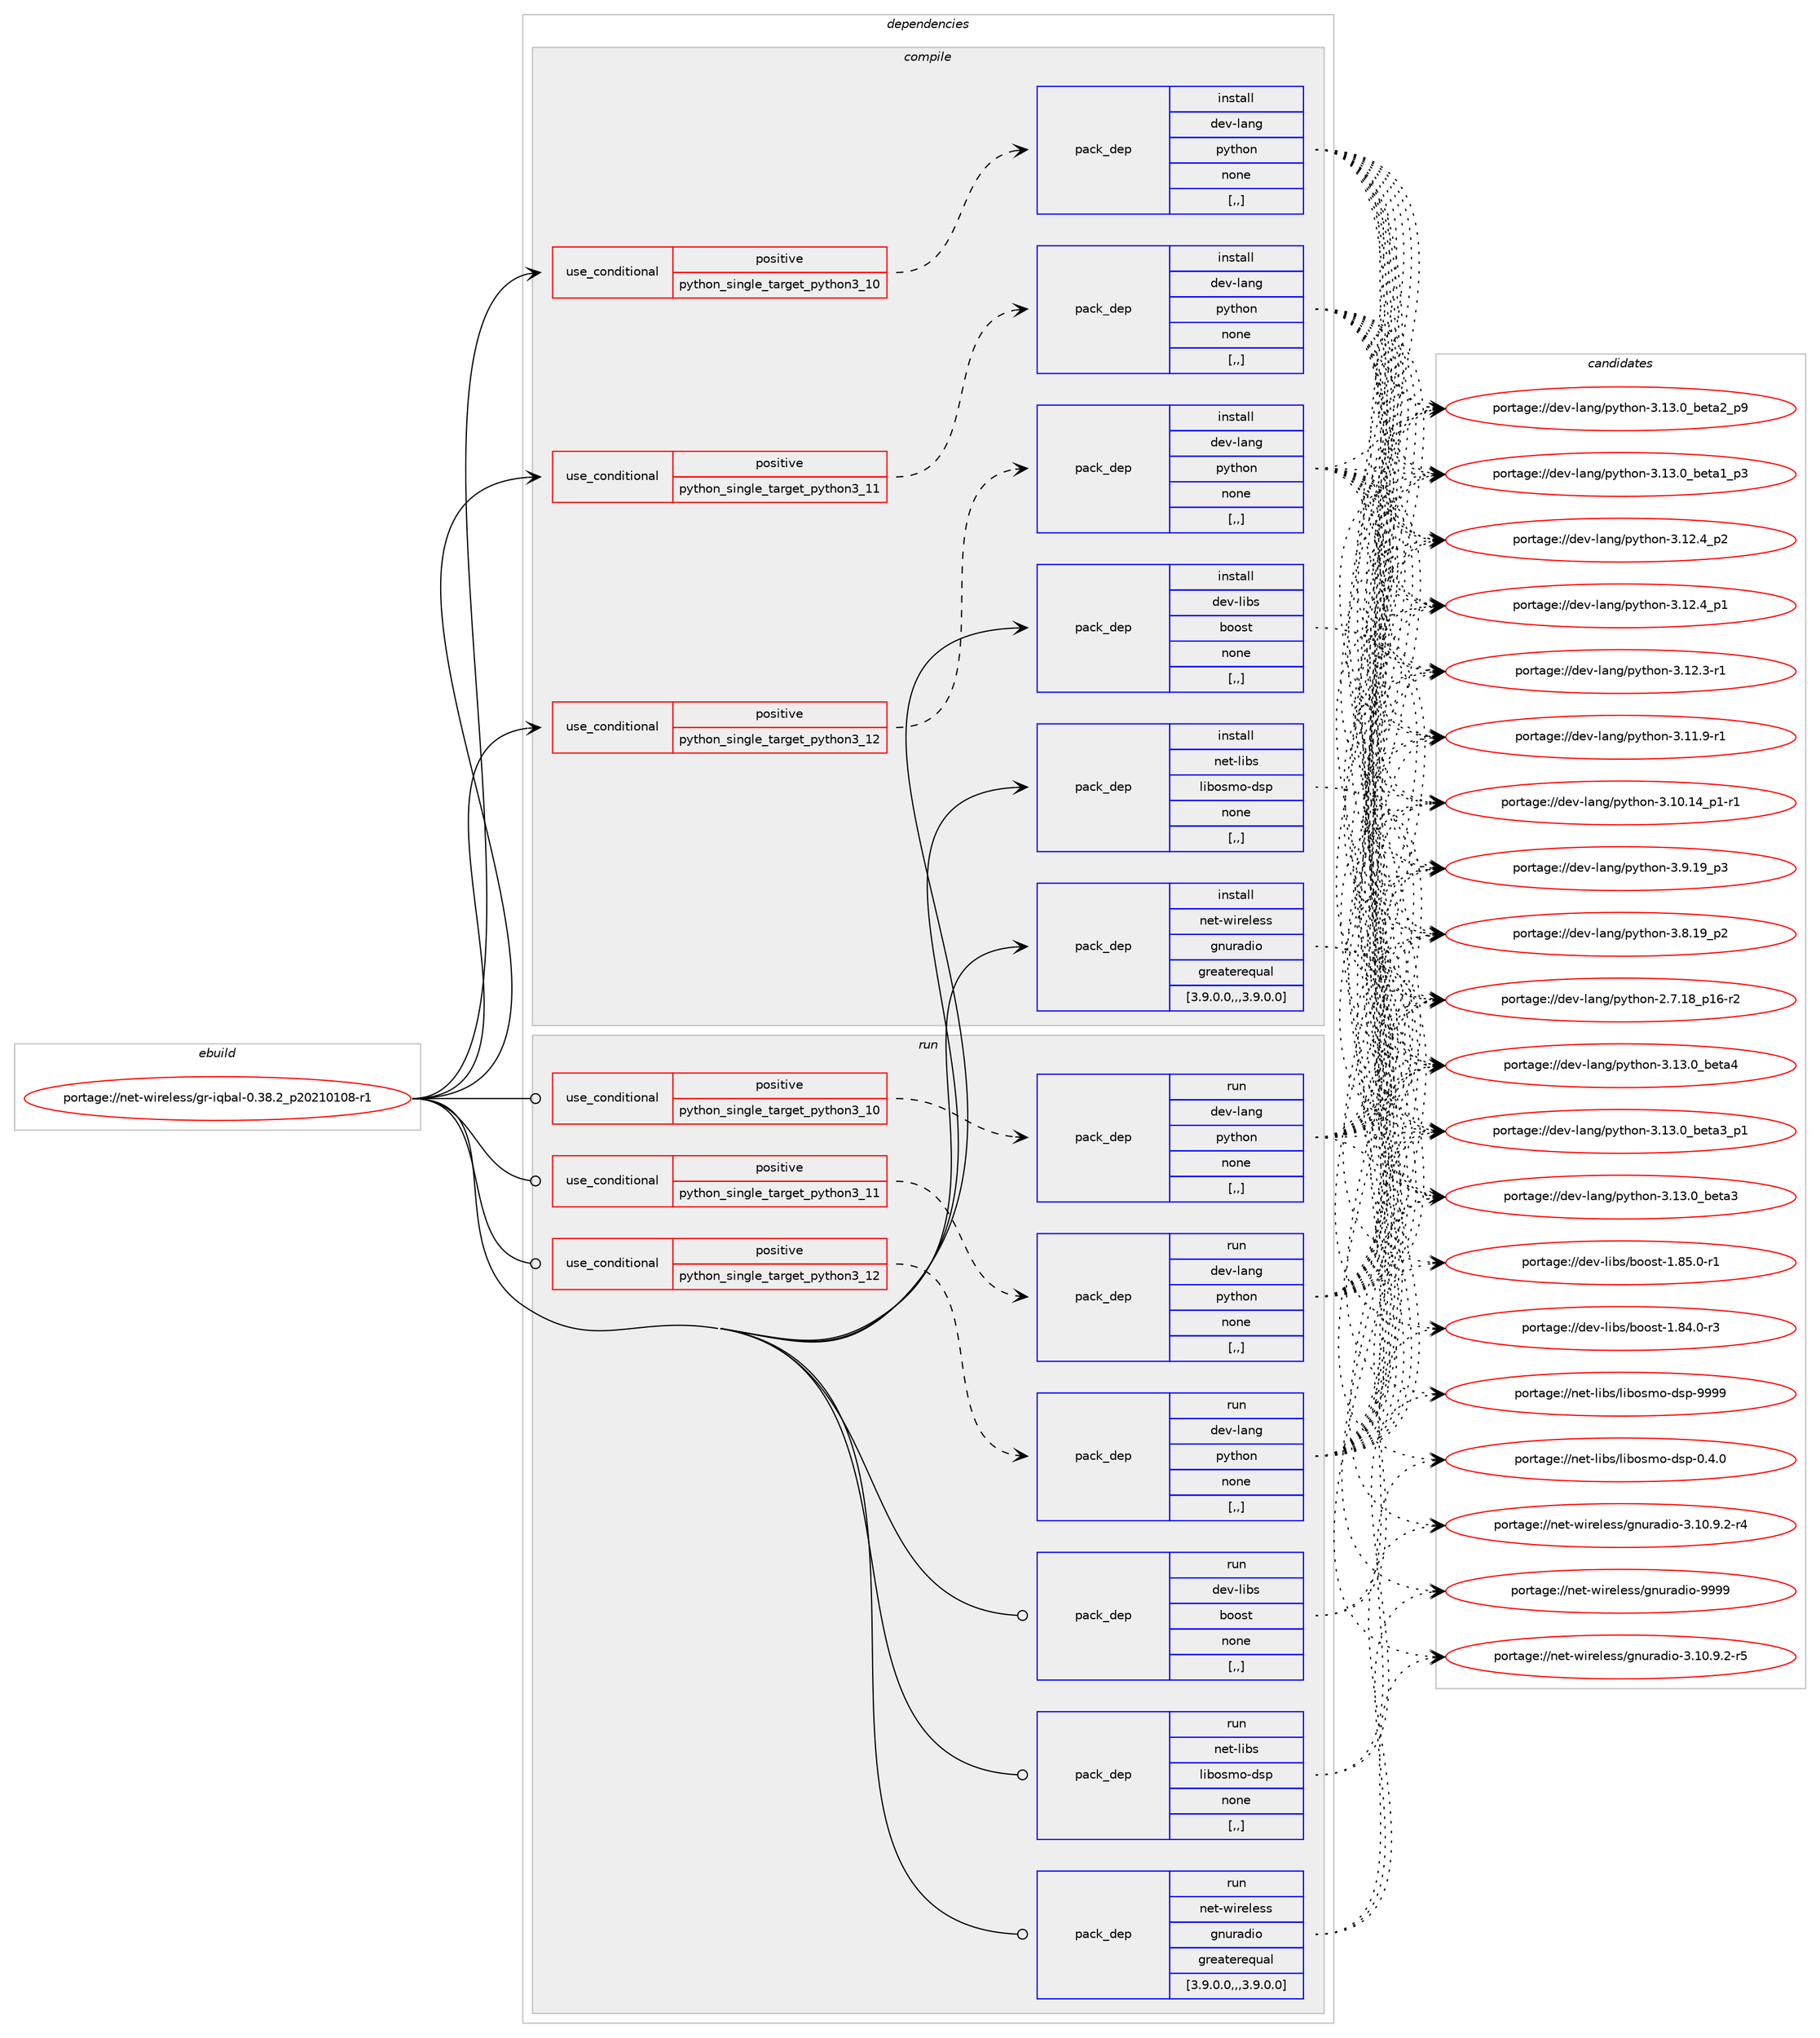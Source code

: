 digraph prolog {

# *************
# Graph options
# *************

newrank=true;
concentrate=true;
compound=true;
graph [rankdir=LR,fontname=Helvetica,fontsize=10,ranksep=1.5];#, ranksep=2.5, nodesep=0.2];
edge  [arrowhead=vee];
node  [fontname=Helvetica,fontsize=10];

# **********
# The ebuild
# **********

subgraph cluster_leftcol {
color=gray;
label=<<i>ebuild</i>>;
id [label="portage://net-wireless/gr-iqbal-0.38.2_p20210108-r1", color=red, width=4, href="../net-wireless/gr-iqbal-0.38.2_p20210108-r1.svg"];
}

# ****************
# The dependencies
# ****************

subgraph cluster_midcol {
color=gray;
label=<<i>dependencies</i>>;
subgraph cluster_compile {
fillcolor="#eeeeee";
style=filled;
label=<<i>compile</i>>;
subgraph cond102980 {
dependency388839 [label=<<TABLE BORDER="0" CELLBORDER="1" CELLSPACING="0" CELLPADDING="4"><TR><TD ROWSPAN="3" CELLPADDING="10">use_conditional</TD></TR><TR><TD>positive</TD></TR><TR><TD>python_single_target_python3_10</TD></TR></TABLE>>, shape=none, color=red];
subgraph pack283068 {
dependency388840 [label=<<TABLE BORDER="0" CELLBORDER="1" CELLSPACING="0" CELLPADDING="4" WIDTH="220"><TR><TD ROWSPAN="6" CELLPADDING="30">pack_dep</TD></TR><TR><TD WIDTH="110">install</TD></TR><TR><TD>dev-lang</TD></TR><TR><TD>python</TD></TR><TR><TD>none</TD></TR><TR><TD>[,,]</TD></TR></TABLE>>, shape=none, color=blue];
}
dependency388839:e -> dependency388840:w [weight=20,style="dashed",arrowhead="vee"];
}
id:e -> dependency388839:w [weight=20,style="solid",arrowhead="vee"];
subgraph cond102981 {
dependency388841 [label=<<TABLE BORDER="0" CELLBORDER="1" CELLSPACING="0" CELLPADDING="4"><TR><TD ROWSPAN="3" CELLPADDING="10">use_conditional</TD></TR><TR><TD>positive</TD></TR><TR><TD>python_single_target_python3_11</TD></TR></TABLE>>, shape=none, color=red];
subgraph pack283069 {
dependency388842 [label=<<TABLE BORDER="0" CELLBORDER="1" CELLSPACING="0" CELLPADDING="4" WIDTH="220"><TR><TD ROWSPAN="6" CELLPADDING="30">pack_dep</TD></TR><TR><TD WIDTH="110">install</TD></TR><TR><TD>dev-lang</TD></TR><TR><TD>python</TD></TR><TR><TD>none</TD></TR><TR><TD>[,,]</TD></TR></TABLE>>, shape=none, color=blue];
}
dependency388841:e -> dependency388842:w [weight=20,style="dashed",arrowhead="vee"];
}
id:e -> dependency388841:w [weight=20,style="solid",arrowhead="vee"];
subgraph cond102982 {
dependency388843 [label=<<TABLE BORDER="0" CELLBORDER="1" CELLSPACING="0" CELLPADDING="4"><TR><TD ROWSPAN="3" CELLPADDING="10">use_conditional</TD></TR><TR><TD>positive</TD></TR><TR><TD>python_single_target_python3_12</TD></TR></TABLE>>, shape=none, color=red];
subgraph pack283070 {
dependency388844 [label=<<TABLE BORDER="0" CELLBORDER="1" CELLSPACING="0" CELLPADDING="4" WIDTH="220"><TR><TD ROWSPAN="6" CELLPADDING="30">pack_dep</TD></TR><TR><TD WIDTH="110">install</TD></TR><TR><TD>dev-lang</TD></TR><TR><TD>python</TD></TR><TR><TD>none</TD></TR><TR><TD>[,,]</TD></TR></TABLE>>, shape=none, color=blue];
}
dependency388843:e -> dependency388844:w [weight=20,style="dashed",arrowhead="vee"];
}
id:e -> dependency388843:w [weight=20,style="solid",arrowhead="vee"];
subgraph pack283071 {
dependency388845 [label=<<TABLE BORDER="0" CELLBORDER="1" CELLSPACING="0" CELLPADDING="4" WIDTH="220"><TR><TD ROWSPAN="6" CELLPADDING="30">pack_dep</TD></TR><TR><TD WIDTH="110">install</TD></TR><TR><TD>dev-libs</TD></TR><TR><TD>boost</TD></TR><TR><TD>none</TD></TR><TR><TD>[,,]</TD></TR></TABLE>>, shape=none, color=blue];
}
id:e -> dependency388845:w [weight=20,style="solid",arrowhead="vee"];
subgraph pack283072 {
dependency388846 [label=<<TABLE BORDER="0" CELLBORDER="1" CELLSPACING="0" CELLPADDING="4" WIDTH="220"><TR><TD ROWSPAN="6" CELLPADDING="30">pack_dep</TD></TR><TR><TD WIDTH="110">install</TD></TR><TR><TD>net-libs</TD></TR><TR><TD>libosmo-dsp</TD></TR><TR><TD>none</TD></TR><TR><TD>[,,]</TD></TR></TABLE>>, shape=none, color=blue];
}
id:e -> dependency388846:w [weight=20,style="solid",arrowhead="vee"];
subgraph pack283073 {
dependency388847 [label=<<TABLE BORDER="0" CELLBORDER="1" CELLSPACING="0" CELLPADDING="4" WIDTH="220"><TR><TD ROWSPAN="6" CELLPADDING="30">pack_dep</TD></TR><TR><TD WIDTH="110">install</TD></TR><TR><TD>net-wireless</TD></TR><TR><TD>gnuradio</TD></TR><TR><TD>greaterequal</TD></TR><TR><TD>[3.9.0.0,,,3.9.0.0]</TD></TR></TABLE>>, shape=none, color=blue];
}
id:e -> dependency388847:w [weight=20,style="solid",arrowhead="vee"];
}
subgraph cluster_compileandrun {
fillcolor="#eeeeee";
style=filled;
label=<<i>compile and run</i>>;
}
subgraph cluster_run {
fillcolor="#eeeeee";
style=filled;
label=<<i>run</i>>;
subgraph cond102983 {
dependency388848 [label=<<TABLE BORDER="0" CELLBORDER="1" CELLSPACING="0" CELLPADDING="4"><TR><TD ROWSPAN="3" CELLPADDING="10">use_conditional</TD></TR><TR><TD>positive</TD></TR><TR><TD>python_single_target_python3_10</TD></TR></TABLE>>, shape=none, color=red];
subgraph pack283074 {
dependency388849 [label=<<TABLE BORDER="0" CELLBORDER="1" CELLSPACING="0" CELLPADDING="4" WIDTH="220"><TR><TD ROWSPAN="6" CELLPADDING="30">pack_dep</TD></TR><TR><TD WIDTH="110">run</TD></TR><TR><TD>dev-lang</TD></TR><TR><TD>python</TD></TR><TR><TD>none</TD></TR><TR><TD>[,,]</TD></TR></TABLE>>, shape=none, color=blue];
}
dependency388848:e -> dependency388849:w [weight=20,style="dashed",arrowhead="vee"];
}
id:e -> dependency388848:w [weight=20,style="solid",arrowhead="odot"];
subgraph cond102984 {
dependency388850 [label=<<TABLE BORDER="0" CELLBORDER="1" CELLSPACING="0" CELLPADDING="4"><TR><TD ROWSPAN="3" CELLPADDING="10">use_conditional</TD></TR><TR><TD>positive</TD></TR><TR><TD>python_single_target_python3_11</TD></TR></TABLE>>, shape=none, color=red];
subgraph pack283075 {
dependency388851 [label=<<TABLE BORDER="0" CELLBORDER="1" CELLSPACING="0" CELLPADDING="4" WIDTH="220"><TR><TD ROWSPAN="6" CELLPADDING="30">pack_dep</TD></TR><TR><TD WIDTH="110">run</TD></TR><TR><TD>dev-lang</TD></TR><TR><TD>python</TD></TR><TR><TD>none</TD></TR><TR><TD>[,,]</TD></TR></TABLE>>, shape=none, color=blue];
}
dependency388850:e -> dependency388851:w [weight=20,style="dashed",arrowhead="vee"];
}
id:e -> dependency388850:w [weight=20,style="solid",arrowhead="odot"];
subgraph cond102985 {
dependency388852 [label=<<TABLE BORDER="0" CELLBORDER="1" CELLSPACING="0" CELLPADDING="4"><TR><TD ROWSPAN="3" CELLPADDING="10">use_conditional</TD></TR><TR><TD>positive</TD></TR><TR><TD>python_single_target_python3_12</TD></TR></TABLE>>, shape=none, color=red];
subgraph pack283076 {
dependency388853 [label=<<TABLE BORDER="0" CELLBORDER="1" CELLSPACING="0" CELLPADDING="4" WIDTH="220"><TR><TD ROWSPAN="6" CELLPADDING="30">pack_dep</TD></TR><TR><TD WIDTH="110">run</TD></TR><TR><TD>dev-lang</TD></TR><TR><TD>python</TD></TR><TR><TD>none</TD></TR><TR><TD>[,,]</TD></TR></TABLE>>, shape=none, color=blue];
}
dependency388852:e -> dependency388853:w [weight=20,style="dashed",arrowhead="vee"];
}
id:e -> dependency388852:w [weight=20,style="solid",arrowhead="odot"];
subgraph pack283077 {
dependency388854 [label=<<TABLE BORDER="0" CELLBORDER="1" CELLSPACING="0" CELLPADDING="4" WIDTH="220"><TR><TD ROWSPAN="6" CELLPADDING="30">pack_dep</TD></TR><TR><TD WIDTH="110">run</TD></TR><TR><TD>dev-libs</TD></TR><TR><TD>boost</TD></TR><TR><TD>none</TD></TR><TR><TD>[,,]</TD></TR></TABLE>>, shape=none, color=blue];
}
id:e -> dependency388854:w [weight=20,style="solid",arrowhead="odot"];
subgraph pack283078 {
dependency388855 [label=<<TABLE BORDER="0" CELLBORDER="1" CELLSPACING="0" CELLPADDING="4" WIDTH="220"><TR><TD ROWSPAN="6" CELLPADDING="30">pack_dep</TD></TR><TR><TD WIDTH="110">run</TD></TR><TR><TD>net-libs</TD></TR><TR><TD>libosmo-dsp</TD></TR><TR><TD>none</TD></TR><TR><TD>[,,]</TD></TR></TABLE>>, shape=none, color=blue];
}
id:e -> dependency388855:w [weight=20,style="solid",arrowhead="odot"];
subgraph pack283079 {
dependency388856 [label=<<TABLE BORDER="0" CELLBORDER="1" CELLSPACING="0" CELLPADDING="4" WIDTH="220"><TR><TD ROWSPAN="6" CELLPADDING="30">pack_dep</TD></TR><TR><TD WIDTH="110">run</TD></TR><TR><TD>net-wireless</TD></TR><TR><TD>gnuradio</TD></TR><TR><TD>greaterequal</TD></TR><TR><TD>[3.9.0.0,,,3.9.0.0]</TD></TR></TABLE>>, shape=none, color=blue];
}
id:e -> dependency388856:w [weight=20,style="solid",arrowhead="odot"];
}
}

# **************
# The candidates
# **************

subgraph cluster_choices {
rank=same;
color=gray;
label=<<i>candidates</i>>;

subgraph choice283068 {
color=black;
nodesep=1;
choice1001011184510897110103471121211161041111104551464951464895981011169752 [label="portage://dev-lang/python-3.13.0_beta4", color=red, width=4,href="../dev-lang/python-3.13.0_beta4.svg"];
choice10010111845108971101034711212111610411111045514649514648959810111697519511249 [label="portage://dev-lang/python-3.13.0_beta3_p1", color=red, width=4,href="../dev-lang/python-3.13.0_beta3_p1.svg"];
choice1001011184510897110103471121211161041111104551464951464895981011169751 [label="portage://dev-lang/python-3.13.0_beta3", color=red, width=4,href="../dev-lang/python-3.13.0_beta3.svg"];
choice10010111845108971101034711212111610411111045514649514648959810111697509511257 [label="portage://dev-lang/python-3.13.0_beta2_p9", color=red, width=4,href="../dev-lang/python-3.13.0_beta2_p9.svg"];
choice10010111845108971101034711212111610411111045514649514648959810111697499511251 [label="portage://dev-lang/python-3.13.0_beta1_p3", color=red, width=4,href="../dev-lang/python-3.13.0_beta1_p3.svg"];
choice100101118451089711010347112121116104111110455146495046529511250 [label="portage://dev-lang/python-3.12.4_p2", color=red, width=4,href="../dev-lang/python-3.12.4_p2.svg"];
choice100101118451089711010347112121116104111110455146495046529511249 [label="portage://dev-lang/python-3.12.4_p1", color=red, width=4,href="../dev-lang/python-3.12.4_p1.svg"];
choice100101118451089711010347112121116104111110455146495046514511449 [label="portage://dev-lang/python-3.12.3-r1", color=red, width=4,href="../dev-lang/python-3.12.3-r1.svg"];
choice100101118451089711010347112121116104111110455146494946574511449 [label="portage://dev-lang/python-3.11.9-r1", color=red, width=4,href="../dev-lang/python-3.11.9-r1.svg"];
choice100101118451089711010347112121116104111110455146494846495295112494511449 [label="portage://dev-lang/python-3.10.14_p1-r1", color=red, width=4,href="../dev-lang/python-3.10.14_p1-r1.svg"];
choice100101118451089711010347112121116104111110455146574649579511251 [label="portage://dev-lang/python-3.9.19_p3", color=red, width=4,href="../dev-lang/python-3.9.19_p3.svg"];
choice100101118451089711010347112121116104111110455146564649579511250 [label="portage://dev-lang/python-3.8.19_p2", color=red, width=4,href="../dev-lang/python-3.8.19_p2.svg"];
choice100101118451089711010347112121116104111110455046554649569511249544511450 [label="portage://dev-lang/python-2.7.18_p16-r2", color=red, width=4,href="../dev-lang/python-2.7.18_p16-r2.svg"];
dependency388840:e -> choice1001011184510897110103471121211161041111104551464951464895981011169752:w [style=dotted,weight="100"];
dependency388840:e -> choice10010111845108971101034711212111610411111045514649514648959810111697519511249:w [style=dotted,weight="100"];
dependency388840:e -> choice1001011184510897110103471121211161041111104551464951464895981011169751:w [style=dotted,weight="100"];
dependency388840:e -> choice10010111845108971101034711212111610411111045514649514648959810111697509511257:w [style=dotted,weight="100"];
dependency388840:e -> choice10010111845108971101034711212111610411111045514649514648959810111697499511251:w [style=dotted,weight="100"];
dependency388840:e -> choice100101118451089711010347112121116104111110455146495046529511250:w [style=dotted,weight="100"];
dependency388840:e -> choice100101118451089711010347112121116104111110455146495046529511249:w [style=dotted,weight="100"];
dependency388840:e -> choice100101118451089711010347112121116104111110455146495046514511449:w [style=dotted,weight="100"];
dependency388840:e -> choice100101118451089711010347112121116104111110455146494946574511449:w [style=dotted,weight="100"];
dependency388840:e -> choice100101118451089711010347112121116104111110455146494846495295112494511449:w [style=dotted,weight="100"];
dependency388840:e -> choice100101118451089711010347112121116104111110455146574649579511251:w [style=dotted,weight="100"];
dependency388840:e -> choice100101118451089711010347112121116104111110455146564649579511250:w [style=dotted,weight="100"];
dependency388840:e -> choice100101118451089711010347112121116104111110455046554649569511249544511450:w [style=dotted,weight="100"];
}
subgraph choice283069 {
color=black;
nodesep=1;
choice1001011184510897110103471121211161041111104551464951464895981011169752 [label="portage://dev-lang/python-3.13.0_beta4", color=red, width=4,href="../dev-lang/python-3.13.0_beta4.svg"];
choice10010111845108971101034711212111610411111045514649514648959810111697519511249 [label="portage://dev-lang/python-3.13.0_beta3_p1", color=red, width=4,href="../dev-lang/python-3.13.0_beta3_p1.svg"];
choice1001011184510897110103471121211161041111104551464951464895981011169751 [label="portage://dev-lang/python-3.13.0_beta3", color=red, width=4,href="../dev-lang/python-3.13.0_beta3.svg"];
choice10010111845108971101034711212111610411111045514649514648959810111697509511257 [label="portage://dev-lang/python-3.13.0_beta2_p9", color=red, width=4,href="../dev-lang/python-3.13.0_beta2_p9.svg"];
choice10010111845108971101034711212111610411111045514649514648959810111697499511251 [label="portage://dev-lang/python-3.13.0_beta1_p3", color=red, width=4,href="../dev-lang/python-3.13.0_beta1_p3.svg"];
choice100101118451089711010347112121116104111110455146495046529511250 [label="portage://dev-lang/python-3.12.4_p2", color=red, width=4,href="../dev-lang/python-3.12.4_p2.svg"];
choice100101118451089711010347112121116104111110455146495046529511249 [label="portage://dev-lang/python-3.12.4_p1", color=red, width=4,href="../dev-lang/python-3.12.4_p1.svg"];
choice100101118451089711010347112121116104111110455146495046514511449 [label="portage://dev-lang/python-3.12.3-r1", color=red, width=4,href="../dev-lang/python-3.12.3-r1.svg"];
choice100101118451089711010347112121116104111110455146494946574511449 [label="portage://dev-lang/python-3.11.9-r1", color=red, width=4,href="../dev-lang/python-3.11.9-r1.svg"];
choice100101118451089711010347112121116104111110455146494846495295112494511449 [label="portage://dev-lang/python-3.10.14_p1-r1", color=red, width=4,href="../dev-lang/python-3.10.14_p1-r1.svg"];
choice100101118451089711010347112121116104111110455146574649579511251 [label="portage://dev-lang/python-3.9.19_p3", color=red, width=4,href="../dev-lang/python-3.9.19_p3.svg"];
choice100101118451089711010347112121116104111110455146564649579511250 [label="portage://dev-lang/python-3.8.19_p2", color=red, width=4,href="../dev-lang/python-3.8.19_p2.svg"];
choice100101118451089711010347112121116104111110455046554649569511249544511450 [label="portage://dev-lang/python-2.7.18_p16-r2", color=red, width=4,href="../dev-lang/python-2.7.18_p16-r2.svg"];
dependency388842:e -> choice1001011184510897110103471121211161041111104551464951464895981011169752:w [style=dotted,weight="100"];
dependency388842:e -> choice10010111845108971101034711212111610411111045514649514648959810111697519511249:w [style=dotted,weight="100"];
dependency388842:e -> choice1001011184510897110103471121211161041111104551464951464895981011169751:w [style=dotted,weight="100"];
dependency388842:e -> choice10010111845108971101034711212111610411111045514649514648959810111697509511257:w [style=dotted,weight="100"];
dependency388842:e -> choice10010111845108971101034711212111610411111045514649514648959810111697499511251:w [style=dotted,weight="100"];
dependency388842:e -> choice100101118451089711010347112121116104111110455146495046529511250:w [style=dotted,weight="100"];
dependency388842:e -> choice100101118451089711010347112121116104111110455146495046529511249:w [style=dotted,weight="100"];
dependency388842:e -> choice100101118451089711010347112121116104111110455146495046514511449:w [style=dotted,weight="100"];
dependency388842:e -> choice100101118451089711010347112121116104111110455146494946574511449:w [style=dotted,weight="100"];
dependency388842:e -> choice100101118451089711010347112121116104111110455146494846495295112494511449:w [style=dotted,weight="100"];
dependency388842:e -> choice100101118451089711010347112121116104111110455146574649579511251:w [style=dotted,weight="100"];
dependency388842:e -> choice100101118451089711010347112121116104111110455146564649579511250:w [style=dotted,weight="100"];
dependency388842:e -> choice100101118451089711010347112121116104111110455046554649569511249544511450:w [style=dotted,weight="100"];
}
subgraph choice283070 {
color=black;
nodesep=1;
choice1001011184510897110103471121211161041111104551464951464895981011169752 [label="portage://dev-lang/python-3.13.0_beta4", color=red, width=4,href="../dev-lang/python-3.13.0_beta4.svg"];
choice10010111845108971101034711212111610411111045514649514648959810111697519511249 [label="portage://dev-lang/python-3.13.0_beta3_p1", color=red, width=4,href="../dev-lang/python-3.13.0_beta3_p1.svg"];
choice1001011184510897110103471121211161041111104551464951464895981011169751 [label="portage://dev-lang/python-3.13.0_beta3", color=red, width=4,href="../dev-lang/python-3.13.0_beta3.svg"];
choice10010111845108971101034711212111610411111045514649514648959810111697509511257 [label="portage://dev-lang/python-3.13.0_beta2_p9", color=red, width=4,href="../dev-lang/python-3.13.0_beta2_p9.svg"];
choice10010111845108971101034711212111610411111045514649514648959810111697499511251 [label="portage://dev-lang/python-3.13.0_beta1_p3", color=red, width=4,href="../dev-lang/python-3.13.0_beta1_p3.svg"];
choice100101118451089711010347112121116104111110455146495046529511250 [label="portage://dev-lang/python-3.12.4_p2", color=red, width=4,href="../dev-lang/python-3.12.4_p2.svg"];
choice100101118451089711010347112121116104111110455146495046529511249 [label="portage://dev-lang/python-3.12.4_p1", color=red, width=4,href="../dev-lang/python-3.12.4_p1.svg"];
choice100101118451089711010347112121116104111110455146495046514511449 [label="portage://dev-lang/python-3.12.3-r1", color=red, width=4,href="../dev-lang/python-3.12.3-r1.svg"];
choice100101118451089711010347112121116104111110455146494946574511449 [label="portage://dev-lang/python-3.11.9-r1", color=red, width=4,href="../dev-lang/python-3.11.9-r1.svg"];
choice100101118451089711010347112121116104111110455146494846495295112494511449 [label="portage://dev-lang/python-3.10.14_p1-r1", color=red, width=4,href="../dev-lang/python-3.10.14_p1-r1.svg"];
choice100101118451089711010347112121116104111110455146574649579511251 [label="portage://dev-lang/python-3.9.19_p3", color=red, width=4,href="../dev-lang/python-3.9.19_p3.svg"];
choice100101118451089711010347112121116104111110455146564649579511250 [label="portage://dev-lang/python-3.8.19_p2", color=red, width=4,href="../dev-lang/python-3.8.19_p2.svg"];
choice100101118451089711010347112121116104111110455046554649569511249544511450 [label="portage://dev-lang/python-2.7.18_p16-r2", color=red, width=4,href="../dev-lang/python-2.7.18_p16-r2.svg"];
dependency388844:e -> choice1001011184510897110103471121211161041111104551464951464895981011169752:w [style=dotted,weight="100"];
dependency388844:e -> choice10010111845108971101034711212111610411111045514649514648959810111697519511249:w [style=dotted,weight="100"];
dependency388844:e -> choice1001011184510897110103471121211161041111104551464951464895981011169751:w [style=dotted,weight="100"];
dependency388844:e -> choice10010111845108971101034711212111610411111045514649514648959810111697509511257:w [style=dotted,weight="100"];
dependency388844:e -> choice10010111845108971101034711212111610411111045514649514648959810111697499511251:w [style=dotted,weight="100"];
dependency388844:e -> choice100101118451089711010347112121116104111110455146495046529511250:w [style=dotted,weight="100"];
dependency388844:e -> choice100101118451089711010347112121116104111110455146495046529511249:w [style=dotted,weight="100"];
dependency388844:e -> choice100101118451089711010347112121116104111110455146495046514511449:w [style=dotted,weight="100"];
dependency388844:e -> choice100101118451089711010347112121116104111110455146494946574511449:w [style=dotted,weight="100"];
dependency388844:e -> choice100101118451089711010347112121116104111110455146494846495295112494511449:w [style=dotted,weight="100"];
dependency388844:e -> choice100101118451089711010347112121116104111110455146574649579511251:w [style=dotted,weight="100"];
dependency388844:e -> choice100101118451089711010347112121116104111110455146564649579511250:w [style=dotted,weight="100"];
dependency388844:e -> choice100101118451089711010347112121116104111110455046554649569511249544511450:w [style=dotted,weight="100"];
}
subgraph choice283071 {
color=black;
nodesep=1;
choice10010111845108105981154798111111115116454946565346484511449 [label="portage://dev-libs/boost-1.85.0-r1", color=red, width=4,href="../dev-libs/boost-1.85.0-r1.svg"];
choice10010111845108105981154798111111115116454946565246484511451 [label="portage://dev-libs/boost-1.84.0-r3", color=red, width=4,href="../dev-libs/boost-1.84.0-r3.svg"];
dependency388845:e -> choice10010111845108105981154798111111115116454946565346484511449:w [style=dotted,weight="100"];
dependency388845:e -> choice10010111845108105981154798111111115116454946565246484511451:w [style=dotted,weight="100"];
}
subgraph choice283072 {
color=black;
nodesep=1;
choice11010111645108105981154710810598111115109111451001151124557575757 [label="portage://net-libs/libosmo-dsp-9999", color=red, width=4,href="../net-libs/libosmo-dsp-9999.svg"];
choice1101011164510810598115471081059811111510911145100115112454846524648 [label="portage://net-libs/libosmo-dsp-0.4.0", color=red, width=4,href="../net-libs/libosmo-dsp-0.4.0.svg"];
dependency388846:e -> choice11010111645108105981154710810598111115109111451001151124557575757:w [style=dotted,weight="100"];
dependency388846:e -> choice1101011164510810598115471081059811111510911145100115112454846524648:w [style=dotted,weight="100"];
}
subgraph choice283073 {
color=black;
nodesep=1;
choice1101011164511910511410110810111511547103110117114971001051114557575757 [label="portage://net-wireless/gnuradio-9999", color=red, width=4,href="../net-wireless/gnuradio-9999.svg"];
choice1101011164511910511410110810111511547103110117114971001051114551464948465746504511453 [label="portage://net-wireless/gnuradio-3.10.9.2-r5", color=red, width=4,href="../net-wireless/gnuradio-3.10.9.2-r5.svg"];
choice1101011164511910511410110810111511547103110117114971001051114551464948465746504511452 [label="portage://net-wireless/gnuradio-3.10.9.2-r4", color=red, width=4,href="../net-wireless/gnuradio-3.10.9.2-r4.svg"];
dependency388847:e -> choice1101011164511910511410110810111511547103110117114971001051114557575757:w [style=dotted,weight="100"];
dependency388847:e -> choice1101011164511910511410110810111511547103110117114971001051114551464948465746504511453:w [style=dotted,weight="100"];
dependency388847:e -> choice1101011164511910511410110810111511547103110117114971001051114551464948465746504511452:w [style=dotted,weight="100"];
}
subgraph choice283074 {
color=black;
nodesep=1;
choice1001011184510897110103471121211161041111104551464951464895981011169752 [label="portage://dev-lang/python-3.13.0_beta4", color=red, width=4,href="../dev-lang/python-3.13.0_beta4.svg"];
choice10010111845108971101034711212111610411111045514649514648959810111697519511249 [label="portage://dev-lang/python-3.13.0_beta3_p1", color=red, width=4,href="../dev-lang/python-3.13.0_beta3_p1.svg"];
choice1001011184510897110103471121211161041111104551464951464895981011169751 [label="portage://dev-lang/python-3.13.0_beta3", color=red, width=4,href="../dev-lang/python-3.13.0_beta3.svg"];
choice10010111845108971101034711212111610411111045514649514648959810111697509511257 [label="portage://dev-lang/python-3.13.0_beta2_p9", color=red, width=4,href="../dev-lang/python-3.13.0_beta2_p9.svg"];
choice10010111845108971101034711212111610411111045514649514648959810111697499511251 [label="portage://dev-lang/python-3.13.0_beta1_p3", color=red, width=4,href="../dev-lang/python-3.13.0_beta1_p3.svg"];
choice100101118451089711010347112121116104111110455146495046529511250 [label="portage://dev-lang/python-3.12.4_p2", color=red, width=4,href="../dev-lang/python-3.12.4_p2.svg"];
choice100101118451089711010347112121116104111110455146495046529511249 [label="portage://dev-lang/python-3.12.4_p1", color=red, width=4,href="../dev-lang/python-3.12.4_p1.svg"];
choice100101118451089711010347112121116104111110455146495046514511449 [label="portage://dev-lang/python-3.12.3-r1", color=red, width=4,href="../dev-lang/python-3.12.3-r1.svg"];
choice100101118451089711010347112121116104111110455146494946574511449 [label="portage://dev-lang/python-3.11.9-r1", color=red, width=4,href="../dev-lang/python-3.11.9-r1.svg"];
choice100101118451089711010347112121116104111110455146494846495295112494511449 [label="portage://dev-lang/python-3.10.14_p1-r1", color=red, width=4,href="../dev-lang/python-3.10.14_p1-r1.svg"];
choice100101118451089711010347112121116104111110455146574649579511251 [label="portage://dev-lang/python-3.9.19_p3", color=red, width=4,href="../dev-lang/python-3.9.19_p3.svg"];
choice100101118451089711010347112121116104111110455146564649579511250 [label="portage://dev-lang/python-3.8.19_p2", color=red, width=4,href="../dev-lang/python-3.8.19_p2.svg"];
choice100101118451089711010347112121116104111110455046554649569511249544511450 [label="portage://dev-lang/python-2.7.18_p16-r2", color=red, width=4,href="../dev-lang/python-2.7.18_p16-r2.svg"];
dependency388849:e -> choice1001011184510897110103471121211161041111104551464951464895981011169752:w [style=dotted,weight="100"];
dependency388849:e -> choice10010111845108971101034711212111610411111045514649514648959810111697519511249:w [style=dotted,weight="100"];
dependency388849:e -> choice1001011184510897110103471121211161041111104551464951464895981011169751:w [style=dotted,weight="100"];
dependency388849:e -> choice10010111845108971101034711212111610411111045514649514648959810111697509511257:w [style=dotted,weight="100"];
dependency388849:e -> choice10010111845108971101034711212111610411111045514649514648959810111697499511251:w [style=dotted,weight="100"];
dependency388849:e -> choice100101118451089711010347112121116104111110455146495046529511250:w [style=dotted,weight="100"];
dependency388849:e -> choice100101118451089711010347112121116104111110455146495046529511249:w [style=dotted,weight="100"];
dependency388849:e -> choice100101118451089711010347112121116104111110455146495046514511449:w [style=dotted,weight="100"];
dependency388849:e -> choice100101118451089711010347112121116104111110455146494946574511449:w [style=dotted,weight="100"];
dependency388849:e -> choice100101118451089711010347112121116104111110455146494846495295112494511449:w [style=dotted,weight="100"];
dependency388849:e -> choice100101118451089711010347112121116104111110455146574649579511251:w [style=dotted,weight="100"];
dependency388849:e -> choice100101118451089711010347112121116104111110455146564649579511250:w [style=dotted,weight="100"];
dependency388849:e -> choice100101118451089711010347112121116104111110455046554649569511249544511450:w [style=dotted,weight="100"];
}
subgraph choice283075 {
color=black;
nodesep=1;
choice1001011184510897110103471121211161041111104551464951464895981011169752 [label="portage://dev-lang/python-3.13.0_beta4", color=red, width=4,href="../dev-lang/python-3.13.0_beta4.svg"];
choice10010111845108971101034711212111610411111045514649514648959810111697519511249 [label="portage://dev-lang/python-3.13.0_beta3_p1", color=red, width=4,href="../dev-lang/python-3.13.0_beta3_p1.svg"];
choice1001011184510897110103471121211161041111104551464951464895981011169751 [label="portage://dev-lang/python-3.13.0_beta3", color=red, width=4,href="../dev-lang/python-3.13.0_beta3.svg"];
choice10010111845108971101034711212111610411111045514649514648959810111697509511257 [label="portage://dev-lang/python-3.13.0_beta2_p9", color=red, width=4,href="../dev-lang/python-3.13.0_beta2_p9.svg"];
choice10010111845108971101034711212111610411111045514649514648959810111697499511251 [label="portage://dev-lang/python-3.13.0_beta1_p3", color=red, width=4,href="../dev-lang/python-3.13.0_beta1_p3.svg"];
choice100101118451089711010347112121116104111110455146495046529511250 [label="portage://dev-lang/python-3.12.4_p2", color=red, width=4,href="../dev-lang/python-3.12.4_p2.svg"];
choice100101118451089711010347112121116104111110455146495046529511249 [label="portage://dev-lang/python-3.12.4_p1", color=red, width=4,href="../dev-lang/python-3.12.4_p1.svg"];
choice100101118451089711010347112121116104111110455146495046514511449 [label="portage://dev-lang/python-3.12.3-r1", color=red, width=4,href="../dev-lang/python-3.12.3-r1.svg"];
choice100101118451089711010347112121116104111110455146494946574511449 [label="portage://dev-lang/python-3.11.9-r1", color=red, width=4,href="../dev-lang/python-3.11.9-r1.svg"];
choice100101118451089711010347112121116104111110455146494846495295112494511449 [label="portage://dev-lang/python-3.10.14_p1-r1", color=red, width=4,href="../dev-lang/python-3.10.14_p1-r1.svg"];
choice100101118451089711010347112121116104111110455146574649579511251 [label="portage://dev-lang/python-3.9.19_p3", color=red, width=4,href="../dev-lang/python-3.9.19_p3.svg"];
choice100101118451089711010347112121116104111110455146564649579511250 [label="portage://dev-lang/python-3.8.19_p2", color=red, width=4,href="../dev-lang/python-3.8.19_p2.svg"];
choice100101118451089711010347112121116104111110455046554649569511249544511450 [label="portage://dev-lang/python-2.7.18_p16-r2", color=red, width=4,href="../dev-lang/python-2.7.18_p16-r2.svg"];
dependency388851:e -> choice1001011184510897110103471121211161041111104551464951464895981011169752:w [style=dotted,weight="100"];
dependency388851:e -> choice10010111845108971101034711212111610411111045514649514648959810111697519511249:w [style=dotted,weight="100"];
dependency388851:e -> choice1001011184510897110103471121211161041111104551464951464895981011169751:w [style=dotted,weight="100"];
dependency388851:e -> choice10010111845108971101034711212111610411111045514649514648959810111697509511257:w [style=dotted,weight="100"];
dependency388851:e -> choice10010111845108971101034711212111610411111045514649514648959810111697499511251:w [style=dotted,weight="100"];
dependency388851:e -> choice100101118451089711010347112121116104111110455146495046529511250:w [style=dotted,weight="100"];
dependency388851:e -> choice100101118451089711010347112121116104111110455146495046529511249:w [style=dotted,weight="100"];
dependency388851:e -> choice100101118451089711010347112121116104111110455146495046514511449:w [style=dotted,weight="100"];
dependency388851:e -> choice100101118451089711010347112121116104111110455146494946574511449:w [style=dotted,weight="100"];
dependency388851:e -> choice100101118451089711010347112121116104111110455146494846495295112494511449:w [style=dotted,weight="100"];
dependency388851:e -> choice100101118451089711010347112121116104111110455146574649579511251:w [style=dotted,weight="100"];
dependency388851:e -> choice100101118451089711010347112121116104111110455146564649579511250:w [style=dotted,weight="100"];
dependency388851:e -> choice100101118451089711010347112121116104111110455046554649569511249544511450:w [style=dotted,weight="100"];
}
subgraph choice283076 {
color=black;
nodesep=1;
choice1001011184510897110103471121211161041111104551464951464895981011169752 [label="portage://dev-lang/python-3.13.0_beta4", color=red, width=4,href="../dev-lang/python-3.13.0_beta4.svg"];
choice10010111845108971101034711212111610411111045514649514648959810111697519511249 [label="portage://dev-lang/python-3.13.0_beta3_p1", color=red, width=4,href="../dev-lang/python-3.13.0_beta3_p1.svg"];
choice1001011184510897110103471121211161041111104551464951464895981011169751 [label="portage://dev-lang/python-3.13.0_beta3", color=red, width=4,href="../dev-lang/python-3.13.0_beta3.svg"];
choice10010111845108971101034711212111610411111045514649514648959810111697509511257 [label="portage://dev-lang/python-3.13.0_beta2_p9", color=red, width=4,href="../dev-lang/python-3.13.0_beta2_p9.svg"];
choice10010111845108971101034711212111610411111045514649514648959810111697499511251 [label="portage://dev-lang/python-3.13.0_beta1_p3", color=red, width=4,href="../dev-lang/python-3.13.0_beta1_p3.svg"];
choice100101118451089711010347112121116104111110455146495046529511250 [label="portage://dev-lang/python-3.12.4_p2", color=red, width=4,href="../dev-lang/python-3.12.4_p2.svg"];
choice100101118451089711010347112121116104111110455146495046529511249 [label="portage://dev-lang/python-3.12.4_p1", color=red, width=4,href="../dev-lang/python-3.12.4_p1.svg"];
choice100101118451089711010347112121116104111110455146495046514511449 [label="portage://dev-lang/python-3.12.3-r1", color=red, width=4,href="../dev-lang/python-3.12.3-r1.svg"];
choice100101118451089711010347112121116104111110455146494946574511449 [label="portage://dev-lang/python-3.11.9-r1", color=red, width=4,href="../dev-lang/python-3.11.9-r1.svg"];
choice100101118451089711010347112121116104111110455146494846495295112494511449 [label="portage://dev-lang/python-3.10.14_p1-r1", color=red, width=4,href="../dev-lang/python-3.10.14_p1-r1.svg"];
choice100101118451089711010347112121116104111110455146574649579511251 [label="portage://dev-lang/python-3.9.19_p3", color=red, width=4,href="../dev-lang/python-3.9.19_p3.svg"];
choice100101118451089711010347112121116104111110455146564649579511250 [label="portage://dev-lang/python-3.8.19_p2", color=red, width=4,href="../dev-lang/python-3.8.19_p2.svg"];
choice100101118451089711010347112121116104111110455046554649569511249544511450 [label="portage://dev-lang/python-2.7.18_p16-r2", color=red, width=4,href="../dev-lang/python-2.7.18_p16-r2.svg"];
dependency388853:e -> choice1001011184510897110103471121211161041111104551464951464895981011169752:w [style=dotted,weight="100"];
dependency388853:e -> choice10010111845108971101034711212111610411111045514649514648959810111697519511249:w [style=dotted,weight="100"];
dependency388853:e -> choice1001011184510897110103471121211161041111104551464951464895981011169751:w [style=dotted,weight="100"];
dependency388853:e -> choice10010111845108971101034711212111610411111045514649514648959810111697509511257:w [style=dotted,weight="100"];
dependency388853:e -> choice10010111845108971101034711212111610411111045514649514648959810111697499511251:w [style=dotted,weight="100"];
dependency388853:e -> choice100101118451089711010347112121116104111110455146495046529511250:w [style=dotted,weight="100"];
dependency388853:e -> choice100101118451089711010347112121116104111110455146495046529511249:w [style=dotted,weight="100"];
dependency388853:e -> choice100101118451089711010347112121116104111110455146495046514511449:w [style=dotted,weight="100"];
dependency388853:e -> choice100101118451089711010347112121116104111110455146494946574511449:w [style=dotted,weight="100"];
dependency388853:e -> choice100101118451089711010347112121116104111110455146494846495295112494511449:w [style=dotted,weight="100"];
dependency388853:e -> choice100101118451089711010347112121116104111110455146574649579511251:w [style=dotted,weight="100"];
dependency388853:e -> choice100101118451089711010347112121116104111110455146564649579511250:w [style=dotted,weight="100"];
dependency388853:e -> choice100101118451089711010347112121116104111110455046554649569511249544511450:w [style=dotted,weight="100"];
}
subgraph choice283077 {
color=black;
nodesep=1;
choice10010111845108105981154798111111115116454946565346484511449 [label="portage://dev-libs/boost-1.85.0-r1", color=red, width=4,href="../dev-libs/boost-1.85.0-r1.svg"];
choice10010111845108105981154798111111115116454946565246484511451 [label="portage://dev-libs/boost-1.84.0-r3", color=red, width=4,href="../dev-libs/boost-1.84.0-r3.svg"];
dependency388854:e -> choice10010111845108105981154798111111115116454946565346484511449:w [style=dotted,weight="100"];
dependency388854:e -> choice10010111845108105981154798111111115116454946565246484511451:w [style=dotted,weight="100"];
}
subgraph choice283078 {
color=black;
nodesep=1;
choice11010111645108105981154710810598111115109111451001151124557575757 [label="portage://net-libs/libosmo-dsp-9999", color=red, width=4,href="../net-libs/libosmo-dsp-9999.svg"];
choice1101011164510810598115471081059811111510911145100115112454846524648 [label="portage://net-libs/libosmo-dsp-0.4.0", color=red, width=4,href="../net-libs/libosmo-dsp-0.4.0.svg"];
dependency388855:e -> choice11010111645108105981154710810598111115109111451001151124557575757:w [style=dotted,weight="100"];
dependency388855:e -> choice1101011164510810598115471081059811111510911145100115112454846524648:w [style=dotted,weight="100"];
}
subgraph choice283079 {
color=black;
nodesep=1;
choice1101011164511910511410110810111511547103110117114971001051114557575757 [label="portage://net-wireless/gnuradio-9999", color=red, width=4,href="../net-wireless/gnuradio-9999.svg"];
choice1101011164511910511410110810111511547103110117114971001051114551464948465746504511453 [label="portage://net-wireless/gnuradio-3.10.9.2-r5", color=red, width=4,href="../net-wireless/gnuradio-3.10.9.2-r5.svg"];
choice1101011164511910511410110810111511547103110117114971001051114551464948465746504511452 [label="portage://net-wireless/gnuradio-3.10.9.2-r4", color=red, width=4,href="../net-wireless/gnuradio-3.10.9.2-r4.svg"];
dependency388856:e -> choice1101011164511910511410110810111511547103110117114971001051114557575757:w [style=dotted,weight="100"];
dependency388856:e -> choice1101011164511910511410110810111511547103110117114971001051114551464948465746504511453:w [style=dotted,weight="100"];
dependency388856:e -> choice1101011164511910511410110810111511547103110117114971001051114551464948465746504511452:w [style=dotted,weight="100"];
}
}

}

